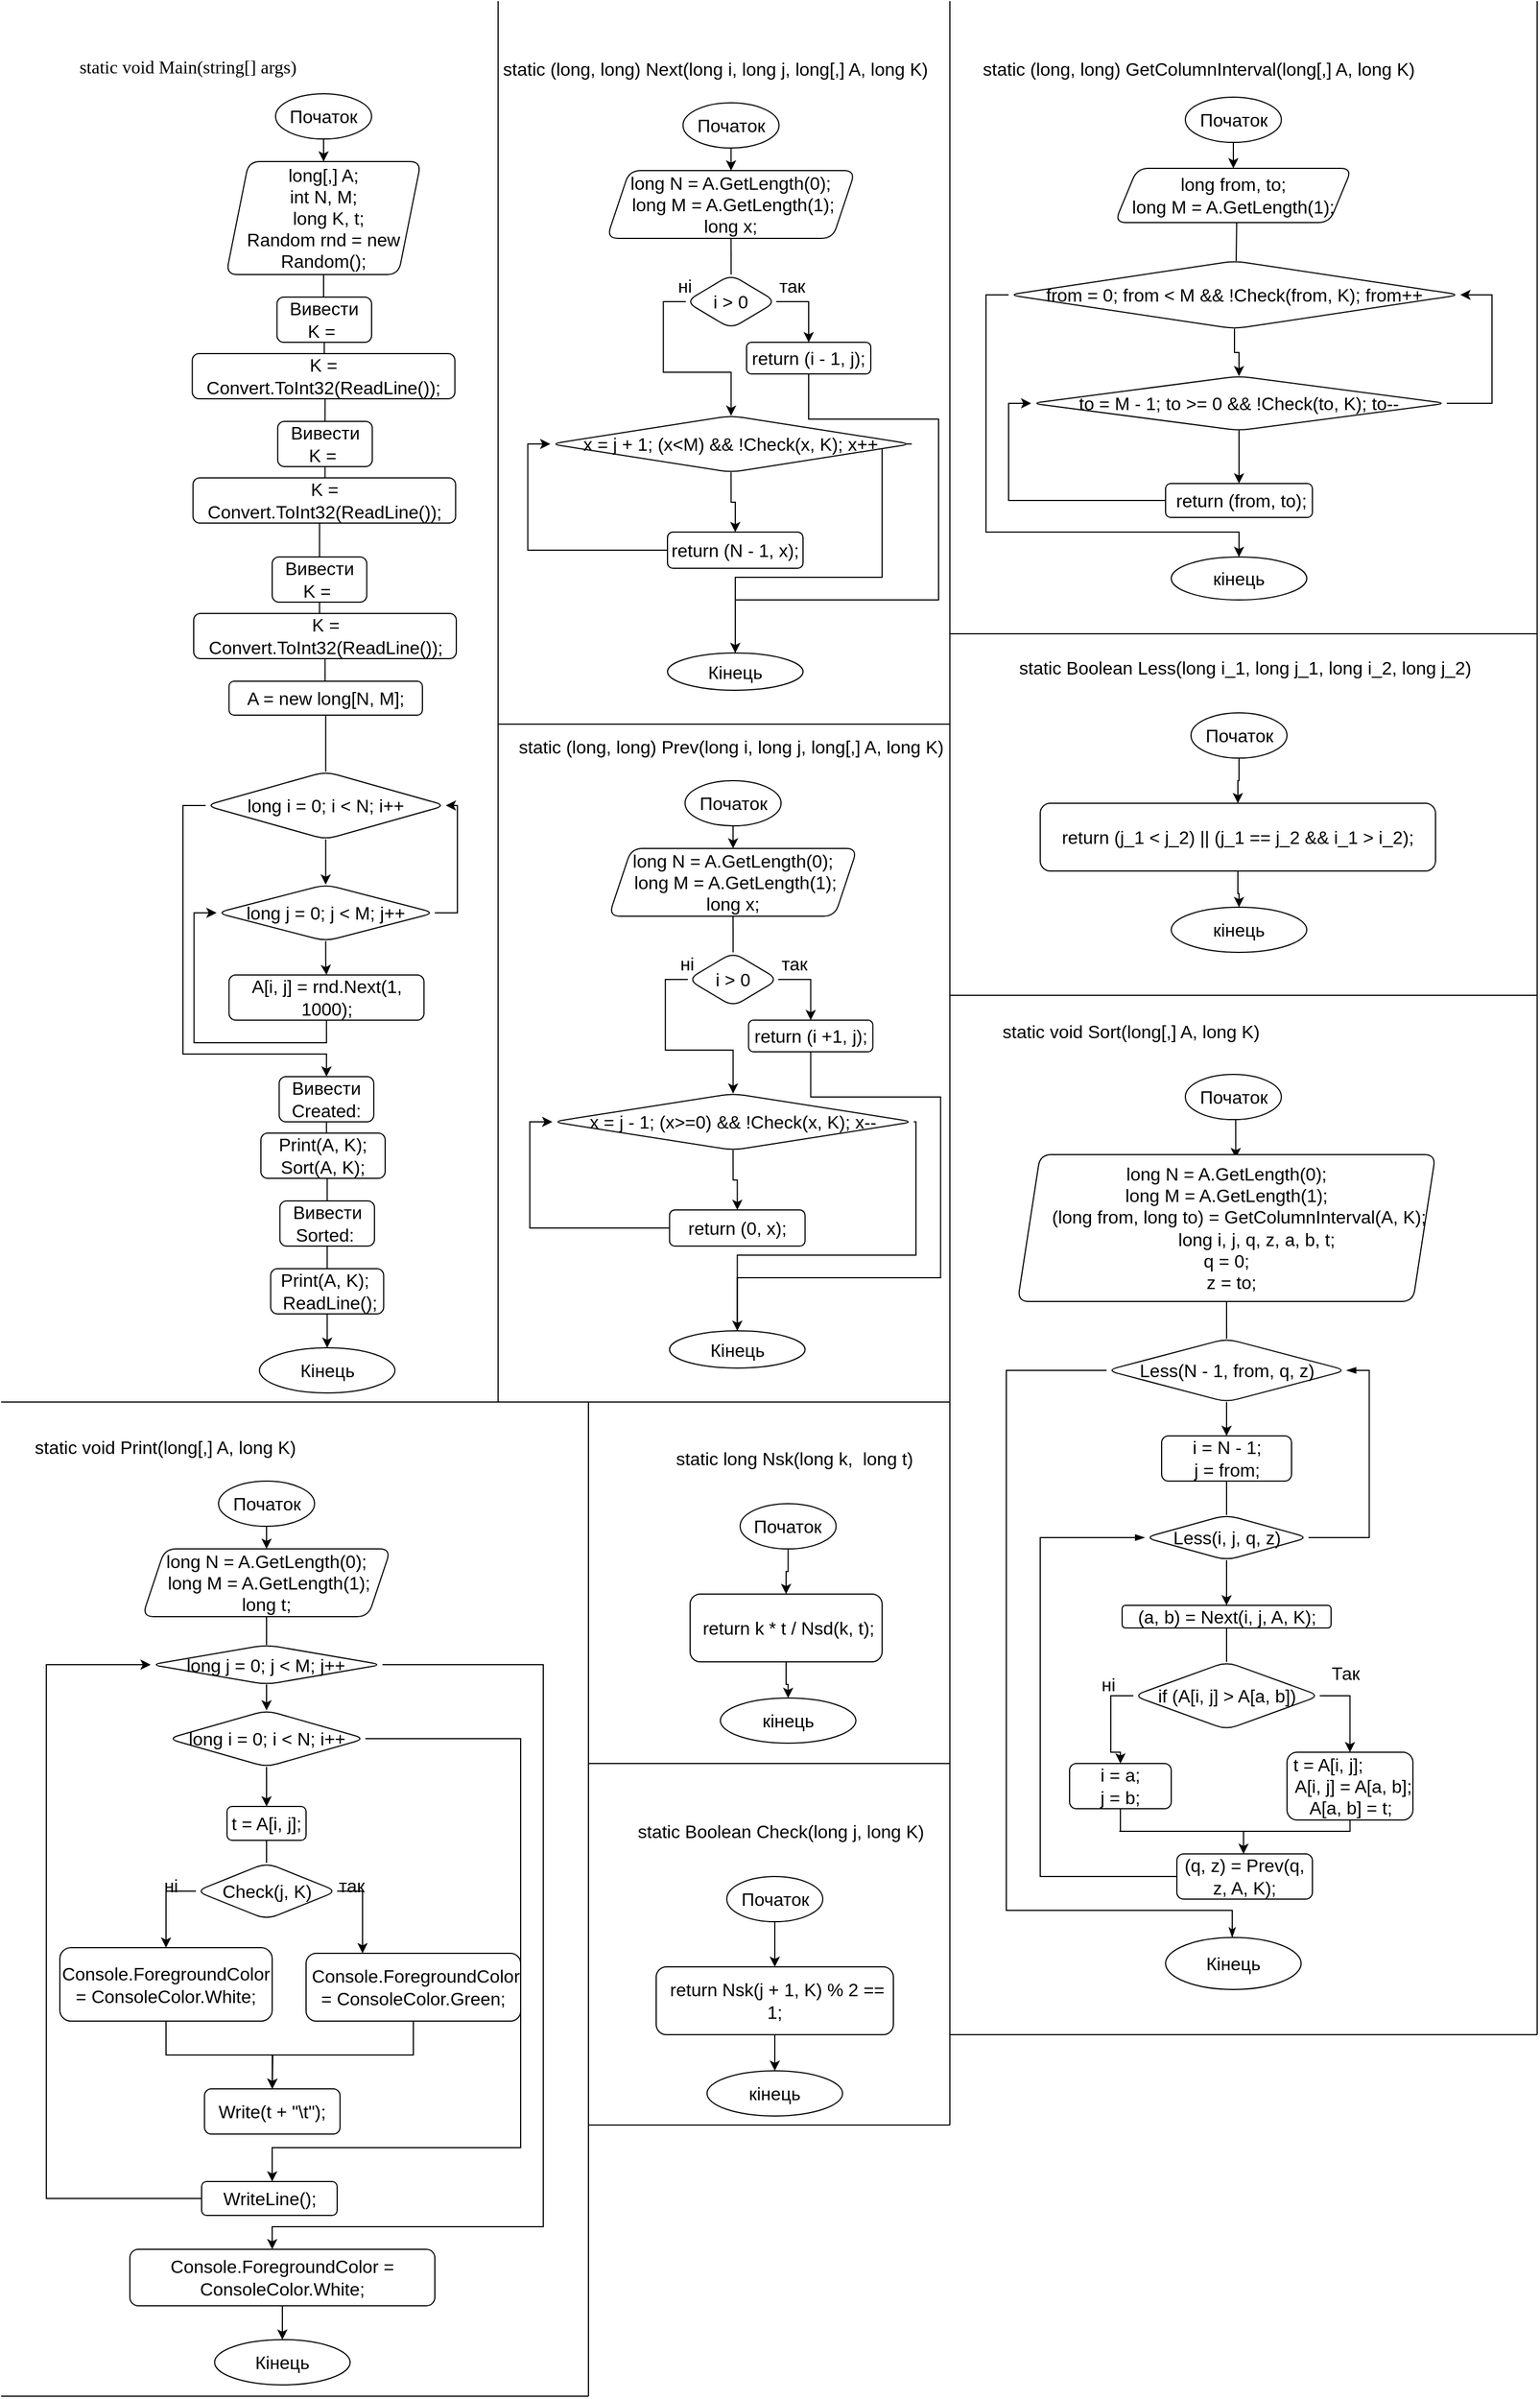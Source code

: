 <mxfile version="15.9.6" type="github">
  <diagram id="_CrB7jmD-zcUezFovFIp" name="Page-1">
    <mxGraphModel dx="1333" dy="1883" grid="1" gridSize="10" guides="1" tooltips="1" connect="1" arrows="1" fold="1" page="1" pageScale="1" pageWidth="827" pageHeight="1169" math="0" shadow="0">
      <root>
        <mxCell id="0" />
        <mxCell id="1" parent="0" />
        <mxCell id="nzrLz13nqQp0oSJpw0R1-1" value="&lt;span lang=&quot;EN-US&quot; style=&quot;line-height: 107% ; font-family: &amp;#34;consolas&amp;#34;&quot;&gt;&lt;font style=&quot;font-size: 16px&quot;&gt;static void Main(string[] args)&lt;/font&gt;&lt;/span&gt;" style="text;html=1;align=center;verticalAlign=middle;resizable=0;points=[];autosize=1;strokeColor=none;fillColor=none;strokeWidth=12;" vertex="1" parent="1">
          <mxGeometry x="20" y="50" width="290" height="20" as="geometry" />
        </mxCell>
        <mxCell id="nzrLz13nqQp0oSJpw0R1-3" style="edgeStyle=orthogonalEdgeStyle;rounded=0;orthogonalLoop=1;jettySize=auto;html=1;exitX=0.5;exitY=1;exitDx=0;exitDy=0;fontSize=16;" edge="1" parent="1" source="nzrLz13nqQp0oSJpw0R1-2" target="nzrLz13nqQp0oSJpw0R1-4">
          <mxGeometry relative="1" as="geometry">
            <mxPoint x="286" y="152" as="targetPoint" />
            <Array as="points">
              <mxPoint x="286" y="152" />
              <mxPoint x="286" y="152" />
            </Array>
          </mxGeometry>
        </mxCell>
        <mxCell id="nzrLz13nqQp0oSJpw0R1-2" value="Початок" style="ellipse;whiteSpace=wrap;html=1;fontSize=16;strokeWidth=1;" vertex="1" parent="1">
          <mxGeometry x="243" y="82" width="85" height="40" as="geometry" />
        </mxCell>
        <mxCell id="nzrLz13nqQp0oSJpw0R1-6" style="edgeStyle=orthogonalEdgeStyle;rounded=0;orthogonalLoop=1;jettySize=auto;html=1;exitX=0.5;exitY=1;exitDx=0;exitDy=0;fontSize=16;endArrow=none;endFill=0;" edge="1" parent="1" source="nzrLz13nqQp0oSJpw0R1-4" target="nzrLz13nqQp0oSJpw0R1-8">
          <mxGeometry relative="1" as="geometry">
            <mxPoint x="286" y="262" as="targetPoint" />
          </mxGeometry>
        </mxCell>
        <mxCell id="nzrLz13nqQp0oSJpw0R1-4" value="&lt;div&gt;long[,] A;&lt;/div&gt;&lt;div&gt;int N, M;&lt;/div&gt;&lt;div&gt;&amp;nbsp; long K, t;&lt;/div&gt;&lt;div&gt;Random rnd = new Random();&lt;br&gt;&lt;/div&gt;" style="shape=parallelogram;perimeter=parallelogramPerimeter;whiteSpace=wrap;html=1;fixedSize=1;fontSize=16;strokeWidth=1;rounded=1;" vertex="1" parent="1">
          <mxGeometry x="199.25" y="142" width="172.5" height="100" as="geometry" />
        </mxCell>
        <mxCell id="nzrLz13nqQp0oSJpw0R1-9" style="edgeStyle=orthogonalEdgeStyle;rounded=0;orthogonalLoop=1;jettySize=auto;html=1;exitX=0.5;exitY=1;exitDx=0;exitDy=0;fontSize=16;endArrow=none;endFill=0;" edge="1" parent="1" source="nzrLz13nqQp0oSJpw0R1-8" target="nzrLz13nqQp0oSJpw0R1-10">
          <mxGeometry relative="1" as="geometry">
            <mxPoint x="286" y="312" as="targetPoint" />
          </mxGeometry>
        </mxCell>
        <mxCell id="nzrLz13nqQp0oSJpw0R1-8" value="Вивести&lt;br&gt;K =&amp;nbsp;" style="rounded=1;whiteSpace=wrap;html=1;fontSize=16;strokeWidth=1;" vertex="1" parent="1">
          <mxGeometry x="244.25" y="262" width="83.75" height="40" as="geometry" />
        </mxCell>
        <mxCell id="nzrLz13nqQp0oSJpw0R1-19" style="edgeStyle=orthogonalEdgeStyle;rounded=0;orthogonalLoop=1;jettySize=auto;html=1;exitX=0.5;exitY=1;exitDx=0;exitDy=0;entryX=0.5;entryY=0;entryDx=0;entryDy=0;fontSize=16;endArrow=none;endFill=0;" edge="1" parent="1" source="nzrLz13nqQp0oSJpw0R1-10" target="nzrLz13nqQp0oSJpw0R1-12">
          <mxGeometry relative="1" as="geometry" />
        </mxCell>
        <mxCell id="nzrLz13nqQp0oSJpw0R1-10" value="K = Convert.ToInt32(ReadLine());" style="rounded=1;whiteSpace=wrap;html=1;fontSize=16;strokeWidth=1;" vertex="1" parent="1">
          <mxGeometry x="169.25" y="312" width="232.5" height="40" as="geometry" />
        </mxCell>
        <mxCell id="nzrLz13nqQp0oSJpw0R1-11" style="edgeStyle=orthogonalEdgeStyle;rounded=0;orthogonalLoop=1;jettySize=auto;html=1;exitX=0.5;exitY=1;exitDx=0;exitDy=0;fontSize=16;endArrow=none;endFill=0;" edge="1" source="nzrLz13nqQp0oSJpw0R1-12" target="nzrLz13nqQp0oSJpw0R1-13" parent="1">
          <mxGeometry relative="1" as="geometry">
            <mxPoint x="286.63" y="422" as="targetPoint" />
          </mxGeometry>
        </mxCell>
        <mxCell id="nzrLz13nqQp0oSJpw0R1-12" value="Вивести&lt;br&gt;K =&amp;nbsp;" style="rounded=1;whiteSpace=wrap;html=1;fontSize=16;strokeWidth=1;" vertex="1" parent="1">
          <mxGeometry x="244.88" y="372" width="83.75" height="40" as="geometry" />
        </mxCell>
        <mxCell id="nzrLz13nqQp0oSJpw0R1-20" style="edgeStyle=orthogonalEdgeStyle;rounded=0;orthogonalLoop=1;jettySize=auto;html=1;exitX=0.5;exitY=1;exitDx=0;exitDy=0;entryX=0.5;entryY=0;entryDx=0;entryDy=0;fontSize=16;endArrow=none;endFill=0;" edge="1" parent="1" source="nzrLz13nqQp0oSJpw0R1-13" target="nzrLz13nqQp0oSJpw0R1-17">
          <mxGeometry relative="1" as="geometry" />
        </mxCell>
        <mxCell id="nzrLz13nqQp0oSJpw0R1-13" value="K = Convert.ToInt32(ReadLine());" style="rounded=1;whiteSpace=wrap;html=1;fontSize=16;strokeWidth=1;" vertex="1" parent="1">
          <mxGeometry x="169.88" y="422" width="232.5" height="40" as="geometry" />
        </mxCell>
        <mxCell id="nzrLz13nqQp0oSJpw0R1-16" style="edgeStyle=orthogonalEdgeStyle;rounded=0;orthogonalLoop=1;jettySize=auto;html=1;exitX=0.5;exitY=1;exitDx=0;exitDy=0;fontSize=16;endArrow=none;endFill=0;" edge="1" source="nzrLz13nqQp0oSJpw0R1-17" target="nzrLz13nqQp0oSJpw0R1-18" parent="1">
          <mxGeometry relative="1" as="geometry">
            <mxPoint x="287.26" y="542" as="targetPoint" />
          </mxGeometry>
        </mxCell>
        <mxCell id="nzrLz13nqQp0oSJpw0R1-17" value="Вивести&lt;br&gt;K =&amp;nbsp;" style="rounded=1;whiteSpace=wrap;html=1;fontSize=16;strokeWidth=1;" vertex="1" parent="1">
          <mxGeometry x="240" y="492" width="83.75" height="40" as="geometry" />
        </mxCell>
        <mxCell id="nzrLz13nqQp0oSJpw0R1-21" style="edgeStyle=orthogonalEdgeStyle;rounded=0;orthogonalLoop=1;jettySize=auto;html=1;exitX=0.5;exitY=1;exitDx=0;exitDy=0;fontSize=16;endArrow=none;endFill=0;" edge="1" parent="1" source="nzrLz13nqQp0oSJpw0R1-18" target="nzrLz13nqQp0oSJpw0R1-22">
          <mxGeometry relative="1" as="geometry">
            <mxPoint x="287" y="602" as="targetPoint" />
          </mxGeometry>
        </mxCell>
        <mxCell id="nzrLz13nqQp0oSJpw0R1-18" value="K = Convert.ToInt32(ReadLine());" style="rounded=1;whiteSpace=wrap;html=1;fontSize=16;strokeWidth=1;" vertex="1" parent="1">
          <mxGeometry x="170.51" y="542" width="232.5" height="40" as="geometry" />
        </mxCell>
        <mxCell id="nzrLz13nqQp0oSJpw0R1-23" style="edgeStyle=orthogonalEdgeStyle;rounded=0;orthogonalLoop=1;jettySize=auto;html=1;exitX=0.5;exitY=1;exitDx=0;exitDy=0;fontSize=16;endArrow=none;endFill=0;" edge="1" parent="1" source="nzrLz13nqQp0oSJpw0R1-22" target="nzrLz13nqQp0oSJpw0R1-24">
          <mxGeometry relative="1" as="geometry">
            <mxPoint x="286.909" y="662" as="targetPoint" />
          </mxGeometry>
        </mxCell>
        <mxCell id="nzrLz13nqQp0oSJpw0R1-22" value="A = new long[N, M];" style="rounded=1;whiteSpace=wrap;html=1;fontSize=16;strokeWidth=1;" vertex="1" parent="1">
          <mxGeometry x="201.76" y="602" width="171.24" height="30" as="geometry" />
        </mxCell>
        <mxCell id="nzrLz13nqQp0oSJpw0R1-25" style="edgeStyle=orthogonalEdgeStyle;rounded=0;orthogonalLoop=1;jettySize=auto;html=1;exitX=0.5;exitY=1;exitDx=0;exitDy=0;fontSize=16;endArrow=classic;endFill=1;" edge="1" parent="1" source="nzrLz13nqQp0oSJpw0R1-24" target="nzrLz13nqQp0oSJpw0R1-26">
          <mxGeometry relative="1" as="geometry">
            <mxPoint x="287.75" y="782.0" as="targetPoint" />
          </mxGeometry>
        </mxCell>
        <mxCell id="nzrLz13nqQp0oSJpw0R1-31" style="edgeStyle=orthogonalEdgeStyle;rounded=0;orthogonalLoop=1;jettySize=auto;html=1;exitX=0;exitY=0.5;exitDx=0;exitDy=0;fontSize=16;endArrow=classic;endFill=1;entryX=0.5;entryY=0;entryDx=0;entryDy=0;" edge="1" parent="1" source="nzrLz13nqQp0oSJpw0R1-24" target="nzrLz13nqQp0oSJpw0R1-34">
          <mxGeometry relative="1" as="geometry">
            <mxPoint x="290" y="972.0" as="targetPoint" />
            <Array as="points">
              <mxPoint x="161" y="712" />
              <mxPoint x="161" y="932" />
              <mxPoint x="288" y="932" />
            </Array>
          </mxGeometry>
        </mxCell>
        <mxCell id="nzrLz13nqQp0oSJpw0R1-24" value="long i = 0; i &amp;lt; N; i++" style="rhombus;whiteSpace=wrap;html=1;rounded=1;fontSize=16;strokeWidth=1;" vertex="1" parent="1">
          <mxGeometry x="181.07" y="682" width="212.61" height="60" as="geometry" />
        </mxCell>
        <mxCell id="nzrLz13nqQp0oSJpw0R1-27" style="edgeStyle=orthogonalEdgeStyle;rounded=0;orthogonalLoop=1;jettySize=auto;html=1;exitX=0.5;exitY=1;exitDx=0;exitDy=0;fontSize=16;endArrow=classic;endFill=1;" edge="1" parent="1" source="nzrLz13nqQp0oSJpw0R1-26" target="nzrLz13nqQp0oSJpw0R1-28">
          <mxGeometry relative="1" as="geometry">
            <mxPoint x="287.75" y="862.0" as="targetPoint" />
          </mxGeometry>
        </mxCell>
        <mxCell id="nzrLz13nqQp0oSJpw0R1-30" style="edgeStyle=orthogonalEdgeStyle;rounded=0;orthogonalLoop=1;jettySize=auto;html=1;exitX=1;exitY=0.5;exitDx=0;exitDy=0;entryX=1;entryY=0.5;entryDx=0;entryDy=0;fontSize=16;endArrow=classic;endFill=1;" edge="1" parent="1" source="nzrLz13nqQp0oSJpw0R1-26" target="nzrLz13nqQp0oSJpw0R1-24">
          <mxGeometry relative="1" as="geometry" />
        </mxCell>
        <mxCell id="nzrLz13nqQp0oSJpw0R1-26" value="long j = 0; j &amp;lt; M; j++" style="rhombus;whiteSpace=wrap;html=1;rounded=1;fontSize=16;strokeWidth=1;" vertex="1" parent="1">
          <mxGeometry x="190.76" y="782" width="193.24" height="50" as="geometry" />
        </mxCell>
        <mxCell id="nzrLz13nqQp0oSJpw0R1-29" style="edgeStyle=orthogonalEdgeStyle;rounded=0;orthogonalLoop=1;jettySize=auto;html=1;exitX=0.5;exitY=1;exitDx=0;exitDy=0;fontSize=16;endArrow=classic;endFill=1;entryX=0;entryY=0.5;entryDx=0;entryDy=0;" edge="1" parent="1" source="nzrLz13nqQp0oSJpw0R1-28" target="nzrLz13nqQp0oSJpw0R1-26">
          <mxGeometry relative="1" as="geometry">
            <mxPoint x="120" y="812.0" as="targetPoint" />
          </mxGeometry>
        </mxCell>
        <mxCell id="nzrLz13nqQp0oSJpw0R1-28" value="A[i, j] = rnd.Next(1, 1000);" style="rounded=1;whiteSpace=wrap;html=1;fontSize=16;strokeWidth=1;" vertex="1" parent="1">
          <mxGeometry x="201.76" y="862" width="172.62" height="40" as="geometry" />
        </mxCell>
        <mxCell id="nzrLz13nqQp0oSJpw0R1-33" style="edgeStyle=orthogonalEdgeStyle;rounded=0;orthogonalLoop=1;jettySize=auto;html=1;exitX=0.5;exitY=1;exitDx=0;exitDy=0;fontSize=16;endArrow=none;endFill=0;" edge="1" source="nzrLz13nqQp0oSJpw0R1-34" target="nzrLz13nqQp0oSJpw0R1-36" parent="1">
          <mxGeometry relative="1" as="geometry">
            <mxPoint x="287.94" y="1002" as="targetPoint" />
          </mxGeometry>
        </mxCell>
        <mxCell id="nzrLz13nqQp0oSJpw0R1-34" value="Вивести&lt;br&gt;Created:" style="rounded=1;whiteSpace=wrap;html=1;fontSize=16;strokeWidth=1;" vertex="1" parent="1">
          <mxGeometry x="246.19" y="952" width="83.75" height="40" as="geometry" />
        </mxCell>
        <mxCell id="nzrLz13nqQp0oSJpw0R1-35" style="edgeStyle=orthogonalEdgeStyle;rounded=0;orthogonalLoop=1;jettySize=auto;html=1;exitX=0.5;exitY=1;exitDx=0;exitDy=0;entryX=0.5;entryY=0;entryDx=0;entryDy=0;fontSize=16;endArrow=none;endFill=0;" edge="1" source="nzrLz13nqQp0oSJpw0R1-36" target="nzrLz13nqQp0oSJpw0R1-38" parent="1">
          <mxGeometry relative="1" as="geometry" />
        </mxCell>
        <mxCell id="nzrLz13nqQp0oSJpw0R1-36" value="Print(A, K);&lt;br&gt;Sort(A, K);" style="rounded=1;whiteSpace=wrap;html=1;fontSize=16;strokeWidth=1;" vertex="1" parent="1">
          <mxGeometry x="230" y="1002" width="110" height="40" as="geometry" />
        </mxCell>
        <mxCell id="nzrLz13nqQp0oSJpw0R1-37" style="edgeStyle=orthogonalEdgeStyle;rounded=0;orthogonalLoop=1;jettySize=auto;html=1;exitX=0.5;exitY=1;exitDx=0;exitDy=0;fontSize=16;endArrow=none;endFill=0;entryX=0.5;entryY=0;entryDx=0;entryDy=0;" edge="1" source="nzrLz13nqQp0oSJpw0R1-38" target="nzrLz13nqQp0oSJpw0R1-45" parent="1">
          <mxGeometry relative="1" as="geometry">
            <mxPoint x="288.7" y="1117" as="targetPoint" />
          </mxGeometry>
        </mxCell>
        <mxCell id="nzrLz13nqQp0oSJpw0R1-38" value="Вивести&lt;br&gt;Sorted:&amp;nbsp;" style="rounded=1;whiteSpace=wrap;html=1;fontSize=16;strokeWidth=1;" vertex="1" parent="1">
          <mxGeometry x="246.82" y="1062" width="83.75" height="40" as="geometry" />
        </mxCell>
        <mxCell id="nzrLz13nqQp0oSJpw0R1-46" style="edgeStyle=orthogonalEdgeStyle;rounded=0;orthogonalLoop=1;jettySize=auto;html=1;exitX=0.5;exitY=1;exitDx=0;exitDy=0;fontSize=16;endArrow=classic;endFill=1;" edge="1" parent="1" source="nzrLz13nqQp0oSJpw0R1-45" target="nzrLz13nqQp0oSJpw0R1-47">
          <mxGeometry relative="1" as="geometry">
            <mxPoint x="288.412" y="1192" as="targetPoint" />
          </mxGeometry>
        </mxCell>
        <mxCell id="nzrLz13nqQp0oSJpw0R1-45" value="&lt;div&gt;Print(A, K);&lt;span&gt;&amp;nbsp; &amp;nbsp;ReadLine();&lt;/span&gt;&lt;/div&gt;" style="rounded=1;whiteSpace=wrap;html=1;fontSize=16;strokeWidth=1;" vertex="1" parent="1">
          <mxGeometry x="238.69" y="1122" width="100" height="40" as="geometry" />
        </mxCell>
        <mxCell id="nzrLz13nqQp0oSJpw0R1-47" value="Кінець" style="ellipse;whiteSpace=wrap;html=1;rounded=1;fontSize=16;strokeWidth=1;" vertex="1" parent="1">
          <mxGeometry x="228.69" y="1192" width="120" height="40" as="geometry" />
        </mxCell>
        <mxCell id="nzrLz13nqQp0oSJpw0R1-48" value="static (long, long) Next(long i, long j, long[,] A, long K)" style="text;html=1;align=center;verticalAlign=middle;resizable=0;points=[];autosize=1;strokeColor=none;fillColor=none;fontSize=16;" vertex="1" parent="1">
          <mxGeometry x="437" y="50" width="390" height="20" as="geometry" />
        </mxCell>
        <mxCell id="nzrLz13nqQp0oSJpw0R1-49" value="" style="endArrow=none;html=1;rounded=0;fontSize=16;" edge="1" parent="1">
          <mxGeometry width="50" height="50" relative="1" as="geometry">
            <mxPoint x="440" y="1240" as="sourcePoint" />
            <mxPoint x="440" as="targetPoint" />
          </mxGeometry>
        </mxCell>
        <mxCell id="nzrLz13nqQp0oSJpw0R1-50" style="edgeStyle=orthogonalEdgeStyle;rounded=0;orthogonalLoop=1;jettySize=auto;html=1;exitX=0.5;exitY=1;exitDx=0;exitDy=0;fontSize=16;" edge="1" source="nzrLz13nqQp0oSJpw0R1-51" target="nzrLz13nqQp0oSJpw0R1-53" parent="1">
          <mxGeometry relative="1" as="geometry">
            <mxPoint x="646.75" y="160" as="targetPoint" />
            <Array as="points">
              <mxPoint x="646.75" y="160" />
              <mxPoint x="646.75" y="160" />
            </Array>
          </mxGeometry>
        </mxCell>
        <mxCell id="nzrLz13nqQp0oSJpw0R1-51" value="Початок" style="ellipse;whiteSpace=wrap;html=1;fontSize=16;strokeWidth=1;" vertex="1" parent="1">
          <mxGeometry x="603.75" y="90" width="85" height="40" as="geometry" />
        </mxCell>
        <mxCell id="nzrLz13nqQp0oSJpw0R1-52" style="edgeStyle=orthogonalEdgeStyle;rounded=0;orthogonalLoop=1;jettySize=auto;html=1;exitX=0.5;exitY=1;exitDx=0;exitDy=0;fontSize=16;endArrow=none;endFill=0;" edge="1" source="nzrLz13nqQp0oSJpw0R1-53" parent="1" target="nzrLz13nqQp0oSJpw0R1-54">
          <mxGeometry relative="1" as="geometry">
            <mxPoint x="647" y="250" as="targetPoint" />
          </mxGeometry>
        </mxCell>
        <mxCell id="nzrLz13nqQp0oSJpw0R1-53" value="&lt;div&gt;&lt;div&gt;long N = A.GetLength(0);&lt;/div&gt;&lt;div&gt;&amp;nbsp;long M = A.GetLength(1);&lt;/div&gt;&lt;/div&gt;&lt;div&gt;long x;&lt;br&gt;&lt;/div&gt;" style="shape=parallelogram;perimeter=parallelogramPerimeter;whiteSpace=wrap;html=1;fixedSize=1;fontSize=16;strokeWidth=1;rounded=1;" vertex="1" parent="1">
          <mxGeometry x="536.25" y="150" width="220" height="60" as="geometry" />
        </mxCell>
        <mxCell id="nzrLz13nqQp0oSJpw0R1-55" style="edgeStyle=orthogonalEdgeStyle;rounded=0;orthogonalLoop=1;jettySize=auto;html=1;exitX=1;exitY=0.5;exitDx=0;exitDy=0;fontSize=16;endArrow=classic;endFill=1;" edge="1" parent="1" source="nzrLz13nqQp0oSJpw0R1-54" target="nzrLz13nqQp0oSJpw0R1-59">
          <mxGeometry relative="1" as="geometry">
            <mxPoint x="720" y="320" as="targetPoint" />
          </mxGeometry>
        </mxCell>
        <mxCell id="nzrLz13nqQp0oSJpw0R1-56" style="edgeStyle=orthogonalEdgeStyle;rounded=0;orthogonalLoop=1;jettySize=auto;html=1;exitX=0;exitY=0.5;exitDx=0;exitDy=0;fontSize=16;endArrow=classic;endFill=1;" edge="1" parent="1" source="nzrLz13nqQp0oSJpw0R1-54" target="nzrLz13nqQp0oSJpw0R1-61">
          <mxGeometry relative="1" as="geometry">
            <mxPoint x="650.0" y="350" as="targetPoint" />
          </mxGeometry>
        </mxCell>
        <mxCell id="nzrLz13nqQp0oSJpw0R1-54" value="i &amp;gt; 0" style="rhombus;whiteSpace=wrap;html=1;rounded=1;fontSize=16;strokeWidth=1;" vertex="1" parent="1">
          <mxGeometry x="606.25" y="242" width="80" height="48" as="geometry" />
        </mxCell>
        <mxCell id="nzrLz13nqQp0oSJpw0R1-57" value="так" style="text;html=1;align=center;verticalAlign=middle;resizable=0;points=[];autosize=1;strokeColor=none;fillColor=none;fontSize=16;" vertex="1" parent="1">
          <mxGeometry x="680" y="242" width="40" height="20" as="geometry" />
        </mxCell>
        <mxCell id="nzrLz13nqQp0oSJpw0R1-58" value="ні" style="text;html=1;align=center;verticalAlign=middle;resizable=0;points=[];autosize=1;strokeColor=none;fillColor=none;fontSize=16;" vertex="1" parent="1">
          <mxGeometry x="590" y="242" width="30" height="20" as="geometry" />
        </mxCell>
        <mxCell id="nzrLz13nqQp0oSJpw0R1-64" style="edgeStyle=orthogonalEdgeStyle;rounded=0;orthogonalLoop=1;jettySize=auto;html=1;exitX=0.5;exitY=0;exitDx=0;exitDy=0;fontSize=16;endArrow=none;endFill=0;" edge="1" parent="1" source="nzrLz13nqQp0oSJpw0R1-59">
          <mxGeometry relative="1" as="geometry">
            <mxPoint x="650" y="597" as="targetPoint" />
            <mxPoint x="715" y="297" as="sourcePoint" />
            <Array as="points">
              <mxPoint x="715" y="370" />
              <mxPoint x="830" y="370" />
              <mxPoint x="830" y="530" />
              <mxPoint x="650" y="530" />
            </Array>
          </mxGeometry>
        </mxCell>
        <mxCell id="nzrLz13nqQp0oSJpw0R1-59" value="return (i - 1, j);" style="rounded=1;whiteSpace=wrap;html=1;fontSize=16;strokeWidth=1;" vertex="1" parent="1">
          <mxGeometry x="660" y="302" width="110" height="28" as="geometry" />
        </mxCell>
        <mxCell id="joO3hJPOTFWpYZf8FIq4-27" style="edgeStyle=orthogonalEdgeStyle;rounded=0;orthogonalLoop=1;jettySize=auto;html=1;exitX=0.5;exitY=1;exitDx=0;exitDy=0;entryX=0.5;entryY=0;entryDx=0;entryDy=0;fontSize=16;endArrow=classic;endFill=1;" edge="1" parent="1" source="nzrLz13nqQp0oSJpw0R1-61" target="nzrLz13nqQp0oSJpw0R1-65">
          <mxGeometry relative="1" as="geometry" />
        </mxCell>
        <mxCell id="joO3hJPOTFWpYZf8FIq4-28" style="edgeStyle=orthogonalEdgeStyle;rounded=0;orthogonalLoop=1;jettySize=auto;html=1;exitX=1;exitY=0.5;exitDx=0;exitDy=0;fontSize=16;endArrow=classic;endFill=1;" edge="1" parent="1" source="nzrLz13nqQp0oSJpw0R1-61" target="nzrLz13nqQp0oSJpw0R1-66">
          <mxGeometry relative="1" as="geometry">
            <Array as="points">
              <mxPoint x="780" y="392" />
              <mxPoint x="780" y="510" />
              <mxPoint x="650" y="510" />
            </Array>
          </mxGeometry>
        </mxCell>
        <mxCell id="nzrLz13nqQp0oSJpw0R1-61" value="x = j + 1; (x&amp;lt;M) &amp;amp;&amp;amp; !Check(x, K); x++" style="rhombus;whiteSpace=wrap;html=1;rounded=1;fontSize=16;strokeWidth=1;" vertex="1" parent="1">
          <mxGeometry x="486.25" y="367" width="320" height="50" as="geometry" />
        </mxCell>
        <mxCell id="nzrLz13nqQp0oSJpw0R1-72" style="edgeStyle=orthogonalEdgeStyle;rounded=0;orthogonalLoop=1;jettySize=auto;html=1;exitX=0;exitY=0.5;exitDx=0;exitDy=0;entryX=0;entryY=0.5;entryDx=0;entryDy=0;fontSize=16;endArrow=classic;endFill=1;" edge="1" parent="1" source="nzrLz13nqQp0oSJpw0R1-65" target="nzrLz13nqQp0oSJpw0R1-61">
          <mxGeometry relative="1" as="geometry" />
        </mxCell>
        <mxCell id="nzrLz13nqQp0oSJpw0R1-65" value="return (N - 1, x);" style="rounded=1;whiteSpace=wrap;html=1;fontSize=16;strokeWidth=1;" vertex="1" parent="1">
          <mxGeometry x="590" y="470" width="120" height="32" as="geometry" />
        </mxCell>
        <mxCell id="nzrLz13nqQp0oSJpw0R1-66" value="Кінець" style="ellipse;whiteSpace=wrap;html=1;rounded=1;fontSize=16;strokeWidth=1;" vertex="1" parent="1">
          <mxGeometry x="590" y="577" width="120" height="33" as="geometry" />
        </mxCell>
        <mxCell id="nzrLz13nqQp0oSJpw0R1-67" value="" style="endArrow=none;html=1;rounded=0;fontSize=16;" edge="1" parent="1">
          <mxGeometry width="50" height="50" relative="1" as="geometry">
            <mxPoint x="840" y="1240" as="sourcePoint" />
            <mxPoint x="840" as="targetPoint" />
          </mxGeometry>
        </mxCell>
        <mxCell id="nzrLz13nqQp0oSJpw0R1-68" value="" style="endArrow=none;html=1;rounded=0;fontSize=16;" edge="1" parent="1">
          <mxGeometry width="50" height="50" relative="1" as="geometry">
            <mxPoint x="440" y="640" as="sourcePoint" />
            <mxPoint x="840" y="640" as="targetPoint" />
          </mxGeometry>
        </mxCell>
        <mxCell id="nzrLz13nqQp0oSJpw0R1-69" value="static (long, long) Prev(long i, long j, long[,] A, long K)" style="text;html=1;align=center;verticalAlign=middle;resizable=0;points=[];autosize=1;strokeColor=none;fillColor=none;fontSize=16;" vertex="1" parent="1">
          <mxGeometry x="451.25" y="650" width="390" height="20" as="geometry" />
        </mxCell>
        <mxCell id="nzrLz13nqQp0oSJpw0R1-90" style="edgeStyle=orthogonalEdgeStyle;rounded=0;orthogonalLoop=1;jettySize=auto;html=1;exitX=0.5;exitY=1;exitDx=0;exitDy=0;fontSize=16;" edge="1" source="nzrLz13nqQp0oSJpw0R1-91" target="nzrLz13nqQp0oSJpw0R1-93" parent="1">
          <mxGeometry relative="1" as="geometry">
            <mxPoint x="648.55" y="760" as="targetPoint" />
            <Array as="points">
              <mxPoint x="648.55" y="760" />
              <mxPoint x="648.55" y="760" />
            </Array>
          </mxGeometry>
        </mxCell>
        <mxCell id="nzrLz13nqQp0oSJpw0R1-91" value="Початок" style="ellipse;whiteSpace=wrap;html=1;fontSize=16;strokeWidth=1;" vertex="1" parent="1">
          <mxGeometry x="605.55" y="690" width="85" height="40" as="geometry" />
        </mxCell>
        <mxCell id="nzrLz13nqQp0oSJpw0R1-92" style="edgeStyle=orthogonalEdgeStyle;rounded=0;orthogonalLoop=1;jettySize=auto;html=1;exitX=0.5;exitY=1;exitDx=0;exitDy=0;fontSize=16;endArrow=none;endFill=0;" edge="1" source="nzrLz13nqQp0oSJpw0R1-93" target="nzrLz13nqQp0oSJpw0R1-96" parent="1">
          <mxGeometry relative="1" as="geometry">
            <mxPoint x="648.8" y="850" as="targetPoint" />
          </mxGeometry>
        </mxCell>
        <mxCell id="nzrLz13nqQp0oSJpw0R1-93" value="&lt;div&gt;&lt;div&gt;long N = A.GetLength(0);&lt;/div&gt;&lt;div&gt;&amp;nbsp;long M = A.GetLength(1);&lt;/div&gt;&lt;/div&gt;&lt;div&gt;long x;&lt;br&gt;&lt;/div&gt;" style="shape=parallelogram;perimeter=parallelogramPerimeter;whiteSpace=wrap;html=1;fixedSize=1;fontSize=16;strokeWidth=1;rounded=1;" vertex="1" parent="1">
          <mxGeometry x="538.05" y="750" width="220" height="60" as="geometry" />
        </mxCell>
        <mxCell id="nzrLz13nqQp0oSJpw0R1-94" style="edgeStyle=orthogonalEdgeStyle;rounded=0;orthogonalLoop=1;jettySize=auto;html=1;exitX=1;exitY=0.5;exitDx=0;exitDy=0;fontSize=16;endArrow=classic;endFill=1;" edge="1" source="nzrLz13nqQp0oSJpw0R1-96" target="nzrLz13nqQp0oSJpw0R1-100" parent="1">
          <mxGeometry relative="1" as="geometry">
            <mxPoint x="721.8" y="920" as="targetPoint" />
          </mxGeometry>
        </mxCell>
        <mxCell id="nzrLz13nqQp0oSJpw0R1-95" style="edgeStyle=orthogonalEdgeStyle;rounded=0;orthogonalLoop=1;jettySize=auto;html=1;exitX=0;exitY=0.5;exitDx=0;exitDy=0;fontSize=16;endArrow=classic;endFill=1;" edge="1" source="nzrLz13nqQp0oSJpw0R1-96" target="nzrLz13nqQp0oSJpw0R1-102" parent="1">
          <mxGeometry relative="1" as="geometry">
            <mxPoint x="651.8" y="950" as="targetPoint" />
          </mxGeometry>
        </mxCell>
        <mxCell id="nzrLz13nqQp0oSJpw0R1-96" value="i &amp;gt; 0" style="rhombus;whiteSpace=wrap;html=1;rounded=1;fontSize=16;strokeWidth=1;" vertex="1" parent="1">
          <mxGeometry x="608.05" y="842" width="80" height="48" as="geometry" />
        </mxCell>
        <mxCell id="nzrLz13nqQp0oSJpw0R1-97" value="так" style="text;html=1;align=center;verticalAlign=middle;resizable=0;points=[];autosize=1;strokeColor=none;fillColor=none;fontSize=16;" vertex="1" parent="1">
          <mxGeometry x="681.8" y="842" width="40" height="20" as="geometry" />
        </mxCell>
        <mxCell id="nzrLz13nqQp0oSJpw0R1-98" value="ні" style="text;html=1;align=center;verticalAlign=middle;resizable=0;points=[];autosize=1;strokeColor=none;fillColor=none;fontSize=16;" vertex="1" parent="1">
          <mxGeometry x="591.8" y="842" width="30" height="20" as="geometry" />
        </mxCell>
        <mxCell id="nzrLz13nqQp0oSJpw0R1-99" style="edgeStyle=orthogonalEdgeStyle;rounded=0;orthogonalLoop=1;jettySize=auto;html=1;exitX=0.5;exitY=0;exitDx=0;exitDy=0;fontSize=16;endArrow=none;endFill=0;" edge="1" source="nzrLz13nqQp0oSJpw0R1-100" parent="1">
          <mxGeometry relative="1" as="geometry">
            <mxPoint x="651.8" y="1197" as="targetPoint" />
            <mxPoint x="716.8" y="897" as="sourcePoint" />
            <Array as="points">
              <mxPoint x="716.8" y="970" />
              <mxPoint x="831.8" y="970" />
              <mxPoint x="831.8" y="1130" />
              <mxPoint x="651.8" y="1130" />
            </Array>
          </mxGeometry>
        </mxCell>
        <mxCell id="nzrLz13nqQp0oSJpw0R1-100" value="return (i +1, j);" style="rounded=1;whiteSpace=wrap;html=1;fontSize=16;strokeWidth=1;" vertex="1" parent="1">
          <mxGeometry x="661.8" y="902" width="110" height="28" as="geometry" />
        </mxCell>
        <mxCell id="joO3hJPOTFWpYZf8FIq4-29" style="edgeStyle=orthogonalEdgeStyle;rounded=0;orthogonalLoop=1;jettySize=auto;html=1;exitX=0.5;exitY=1;exitDx=0;exitDy=0;fontSize=16;endArrow=classic;endFill=1;" edge="1" parent="1" source="nzrLz13nqQp0oSJpw0R1-102" target="nzrLz13nqQp0oSJpw0R1-105">
          <mxGeometry relative="1" as="geometry" />
        </mxCell>
        <mxCell id="joO3hJPOTFWpYZf8FIq4-30" style="edgeStyle=orthogonalEdgeStyle;rounded=0;orthogonalLoop=1;jettySize=auto;html=1;exitX=1;exitY=0.5;exitDx=0;exitDy=0;entryX=0.5;entryY=0;entryDx=0;entryDy=0;fontSize=16;endArrow=classic;endFill=1;" edge="1" parent="1" source="nzrLz13nqQp0oSJpw0R1-102" target="nzrLz13nqQp0oSJpw0R1-106">
          <mxGeometry relative="1" as="geometry">
            <Array as="points">
              <mxPoint x="810" y="992" />
              <mxPoint x="810" y="1110" />
              <mxPoint x="652" y="1110" />
            </Array>
          </mxGeometry>
        </mxCell>
        <mxCell id="nzrLz13nqQp0oSJpw0R1-102" value="x = j - 1; (x&amp;gt;=0) &amp;amp;&amp;amp; !Check(x, K); x--" style="rhombus;whiteSpace=wrap;html=1;rounded=1;fontSize=16;strokeWidth=1;" vertex="1" parent="1">
          <mxGeometry x="488.05" y="967" width="320" height="50" as="geometry" />
        </mxCell>
        <mxCell id="nzrLz13nqQp0oSJpw0R1-104" style="edgeStyle=orthogonalEdgeStyle;rounded=0;orthogonalLoop=1;jettySize=auto;html=1;exitX=0;exitY=0.5;exitDx=0;exitDy=0;entryX=0;entryY=0.5;entryDx=0;entryDy=0;fontSize=16;endArrow=classic;endFill=1;" edge="1" source="nzrLz13nqQp0oSJpw0R1-105" target="nzrLz13nqQp0oSJpw0R1-102" parent="1">
          <mxGeometry relative="1" as="geometry" />
        </mxCell>
        <mxCell id="nzrLz13nqQp0oSJpw0R1-105" value="return (0, x);" style="rounded=1;whiteSpace=wrap;html=1;fontSize=16;strokeWidth=1;" vertex="1" parent="1">
          <mxGeometry x="591.8" y="1070" width="120" height="32" as="geometry" />
        </mxCell>
        <mxCell id="nzrLz13nqQp0oSJpw0R1-106" value="Кінець" style="ellipse;whiteSpace=wrap;html=1;rounded=1;fontSize=16;strokeWidth=1;" vertex="1" parent="1">
          <mxGeometry x="591.8" y="1177" width="120" height="33" as="geometry" />
        </mxCell>
        <mxCell id="nzrLz13nqQp0oSJpw0R1-107" value="" style="endArrow=none;html=1;rounded=0;fontSize=16;" edge="1" parent="1">
          <mxGeometry width="50" height="50" relative="1" as="geometry">
            <mxPoint y="1240" as="sourcePoint" />
            <mxPoint x="840" y="1240" as="targetPoint" />
          </mxGeometry>
        </mxCell>
        <mxCell id="nzrLz13nqQp0oSJpw0R1-109" value="static (long, long) GetColumnInterval(long[,] A, long K)" style="text;html=1;align=center;verticalAlign=middle;resizable=0;points=[];autosize=1;strokeColor=none;fillColor=none;fontSize=16;" vertex="1" parent="1">
          <mxGeometry x="860" y="50" width="400" height="20" as="geometry" />
        </mxCell>
        <mxCell id="nzrLz13nqQp0oSJpw0R1-116" style="edgeStyle=orthogonalEdgeStyle;rounded=0;orthogonalLoop=1;jettySize=auto;html=1;exitX=0.5;exitY=1;exitDx=0;exitDy=0;entryX=0.5;entryY=0;entryDx=0;entryDy=0;fontSize=16;endArrow=classic;endFill=1;" edge="1" parent="1" source="nzrLz13nqQp0oSJpw0R1-111" target="nzrLz13nqQp0oSJpw0R1-112">
          <mxGeometry relative="1" as="geometry" />
        </mxCell>
        <mxCell id="nzrLz13nqQp0oSJpw0R1-111" value="Початок" style="ellipse;whiteSpace=wrap;html=1;fontSize=16;strokeWidth=1;" vertex="1" parent="1">
          <mxGeometry x="1048.5" y="85" width="85" height="40" as="geometry" />
        </mxCell>
        <mxCell id="nzrLz13nqQp0oSJpw0R1-114" style="edgeStyle=orthogonalEdgeStyle;rounded=0;orthogonalLoop=1;jettySize=auto;html=1;exitX=0.5;exitY=1;exitDx=0;exitDy=0;fontSize=16;endArrow=none;endFill=0;" edge="1" parent="1">
          <mxGeometry relative="1" as="geometry">
            <mxPoint x="1093.5" y="230" as="targetPoint" />
            <mxPoint x="1041" y="190" as="sourcePoint" />
          </mxGeometry>
        </mxCell>
        <mxCell id="nzrLz13nqQp0oSJpw0R1-112" value="&lt;div&gt;&lt;div&gt;&lt;div&gt;long from, to;&lt;/div&gt;&lt;div&gt;long M = A.GetLength(1);&lt;/div&gt;&lt;/div&gt;&lt;/div&gt;" style="shape=parallelogram;perimeter=parallelogramPerimeter;whiteSpace=wrap;html=1;fixedSize=1;fontSize=16;strokeWidth=1;rounded=1;" vertex="1" parent="1">
          <mxGeometry x="986" y="148" width="210" height="48" as="geometry" />
        </mxCell>
        <mxCell id="joO3hJPOTFWpYZf8FIq4-25" style="edgeStyle=orthogonalEdgeStyle;rounded=0;orthogonalLoop=1;jettySize=auto;html=1;exitX=0.5;exitY=1;exitDx=0;exitDy=0;entryX=0.5;entryY=0;entryDx=0;entryDy=0;fontSize=16;endArrow=classic;endFill=1;" edge="1" parent="1" source="nzrLz13nqQp0oSJpw0R1-115" target="joO3hJPOTFWpYZf8FIq4-2">
          <mxGeometry relative="1" as="geometry">
            <Array as="points">
              <mxPoint x="1092" y="311" />
              <mxPoint x="1096" y="311" />
            </Array>
          </mxGeometry>
        </mxCell>
        <mxCell id="joO3hJPOTFWpYZf8FIq4-26" style="edgeStyle=orthogonalEdgeStyle;rounded=0;orthogonalLoop=1;jettySize=auto;html=1;exitX=0;exitY=0.5;exitDx=0;exitDy=0;entryX=0.5;entryY=0;entryDx=0;entryDy=0;fontSize=16;endArrow=classic;endFill=1;" edge="1" parent="1" source="nzrLz13nqQp0oSJpw0R1-115" target="joO3hJPOTFWpYZf8FIq4-12">
          <mxGeometry relative="1" as="geometry">
            <Array as="points">
              <mxPoint x="872" y="260" />
              <mxPoint x="872" y="470" />
              <mxPoint x="1096" y="470" />
            </Array>
          </mxGeometry>
        </mxCell>
        <mxCell id="nzrLz13nqQp0oSJpw0R1-115" value="from = 0; from &amp;lt; M &amp;amp;&amp;amp; !Check(from, K); from++" style="rhombus;whiteSpace=wrap;html=1;rounded=1;fontSize=16;strokeWidth=1;" vertex="1" parent="1">
          <mxGeometry x="892" y="230" width="400" height="60" as="geometry" />
        </mxCell>
        <mxCell id="joO3hJPOTFWpYZf8FIq4-9" style="edgeStyle=orthogonalEdgeStyle;rounded=0;orthogonalLoop=1;jettySize=auto;html=1;exitX=0.5;exitY=1;exitDx=0;exitDy=0;entryX=0.5;entryY=0;entryDx=0;entryDy=0;fontSize=16;endArrow=classic;endFill=1;" edge="1" parent="1" source="joO3hJPOTFWpYZf8FIq4-2" target="joO3hJPOTFWpYZf8FIq4-4">
          <mxGeometry relative="1" as="geometry" />
        </mxCell>
        <mxCell id="joO3hJPOTFWpYZf8FIq4-10" style="edgeStyle=orthogonalEdgeStyle;rounded=0;orthogonalLoop=1;jettySize=auto;html=1;exitX=1;exitY=0.5;exitDx=0;exitDy=0;entryX=1;entryY=0.5;entryDx=0;entryDy=0;fontSize=16;endArrow=classic;endFill=1;" edge="1" parent="1" source="joO3hJPOTFWpYZf8FIq4-2" target="nzrLz13nqQp0oSJpw0R1-115">
          <mxGeometry relative="1" as="geometry">
            <Array as="points">
              <mxPoint x="1320" y="356" />
              <mxPoint x="1320" y="260" />
            </Array>
          </mxGeometry>
        </mxCell>
        <mxCell id="joO3hJPOTFWpYZf8FIq4-2" value="to = M - 1; to &amp;gt;= 0 &amp;amp;&amp;amp; !Check(to, K); to--" style="rhombus;whiteSpace=wrap;html=1;rounded=1;fontSize=16;strokeWidth=1;" vertex="1" parent="1">
          <mxGeometry x="912" y="332" width="368" height="48" as="geometry" />
        </mxCell>
        <mxCell id="joO3hJPOTFWpYZf8FIq4-24" style="edgeStyle=orthogonalEdgeStyle;rounded=0;orthogonalLoop=1;jettySize=auto;html=1;exitX=0;exitY=0.5;exitDx=0;exitDy=0;entryX=0;entryY=0.5;entryDx=0;entryDy=0;fontSize=16;endArrow=classic;endFill=1;" edge="1" parent="1" source="joO3hJPOTFWpYZf8FIq4-4" target="joO3hJPOTFWpYZf8FIq4-2">
          <mxGeometry relative="1" as="geometry" />
        </mxCell>
        <mxCell id="joO3hJPOTFWpYZf8FIq4-4" value="&amp;nbsp;return (from, to);" style="rounded=1;whiteSpace=wrap;html=1;fontSize=16;strokeWidth=1;" vertex="1" parent="1">
          <mxGeometry x="1031" y="427" width="130" height="30" as="geometry" />
        </mxCell>
        <mxCell id="joO3hJPOTFWpYZf8FIq4-12" value="кінець" style="ellipse;whiteSpace=wrap;html=1;rounded=1;fontSize=16;strokeWidth=1;" vertex="1" parent="1">
          <mxGeometry x="1036" y="492" width="120" height="38" as="geometry" />
        </mxCell>
        <mxCell id="joO3hJPOTFWpYZf8FIq4-13" value="" style="endArrow=none;html=1;rounded=0;fontSize=16;" edge="1" parent="1">
          <mxGeometry width="50" height="50" relative="1" as="geometry">
            <mxPoint x="1360" y="560" as="sourcePoint" />
            <mxPoint x="1360" as="targetPoint" />
          </mxGeometry>
        </mxCell>
        <mxCell id="joO3hJPOTFWpYZf8FIq4-14" value="" style="endArrow=none;html=1;rounded=0;fontSize=16;" edge="1" parent="1">
          <mxGeometry width="50" height="50" relative="1" as="geometry">
            <mxPoint x="840" y="560" as="sourcePoint" />
            <mxPoint x="1360" y="560" as="targetPoint" />
          </mxGeometry>
        </mxCell>
        <mxCell id="joO3hJPOTFWpYZf8FIq4-15" value="static Boolean Less(long i_1, long j_1, long i_2, long j_2)" style="text;html=1;align=center;verticalAlign=middle;resizable=0;points=[];autosize=1;strokeColor=none;fillColor=none;fontSize=16;" vertex="1" parent="1">
          <mxGeometry x="891" y="580" width="420" height="20" as="geometry" />
        </mxCell>
        <mxCell id="joO3hJPOTFWpYZf8FIq4-18" style="edgeStyle=orthogonalEdgeStyle;rounded=0;orthogonalLoop=1;jettySize=auto;html=1;exitX=0.5;exitY=1;exitDx=0;exitDy=0;fontSize=16;endArrow=classic;endFill=1;" edge="1" parent="1" source="joO3hJPOTFWpYZf8FIq4-17" target="joO3hJPOTFWpYZf8FIq4-19">
          <mxGeometry relative="1" as="geometry">
            <mxPoint x="1096.333" y="700" as="targetPoint" />
          </mxGeometry>
        </mxCell>
        <mxCell id="joO3hJPOTFWpYZf8FIq4-17" value="Початок" style="ellipse;whiteSpace=wrap;html=1;fontSize=16;strokeWidth=1;" vertex="1" parent="1">
          <mxGeometry x="1053.5" y="630" width="85" height="40" as="geometry" />
        </mxCell>
        <mxCell id="joO3hJPOTFWpYZf8FIq4-20" style="edgeStyle=orthogonalEdgeStyle;rounded=0;orthogonalLoop=1;jettySize=auto;html=1;exitX=0.5;exitY=1;exitDx=0;exitDy=0;fontSize=16;endArrow=classic;endFill=1;" edge="1" parent="1" source="joO3hJPOTFWpYZf8FIq4-19" target="joO3hJPOTFWpYZf8FIq4-21">
          <mxGeometry relative="1" as="geometry">
            <mxPoint x="1096.333" y="830.0" as="targetPoint" />
          </mxGeometry>
        </mxCell>
        <mxCell id="joO3hJPOTFWpYZf8FIq4-19" value="return (j_1 &amp;lt; j_2) || (j_1 == j_2 &amp;amp;&amp;amp; i_1 &amp;gt; i_2);" style="rounded=1;whiteSpace=wrap;html=1;fontSize=16;strokeWidth=1;" vertex="1" parent="1">
          <mxGeometry x="920" y="710" width="350" height="60" as="geometry" />
        </mxCell>
        <mxCell id="joO3hJPOTFWpYZf8FIq4-21" value="кінець" style="ellipse;whiteSpace=wrap;html=1;rounded=1;fontSize=16;strokeWidth=1;" vertex="1" parent="1">
          <mxGeometry x="1036" y="802" width="120" height="40" as="geometry" />
        </mxCell>
        <mxCell id="joO3hJPOTFWpYZf8FIq4-22" value="" style="endArrow=none;html=1;rounded=0;fontSize=16;" edge="1" parent="1">
          <mxGeometry width="50" height="50" relative="1" as="geometry">
            <mxPoint x="1360" y="880" as="sourcePoint" />
            <mxPoint x="1360" y="560" as="targetPoint" />
          </mxGeometry>
        </mxCell>
        <mxCell id="joO3hJPOTFWpYZf8FIq4-23" value="" style="endArrow=none;html=1;rounded=0;fontSize=16;" edge="1" parent="1">
          <mxGeometry width="50" height="50" relative="1" as="geometry">
            <mxPoint x="840" y="880" as="sourcePoint" />
            <mxPoint x="1360" y="880" as="targetPoint" />
          </mxGeometry>
        </mxCell>
        <mxCell id="joO3hJPOTFWpYZf8FIq4-31" style="edgeStyle=orthogonalEdgeStyle;rounded=0;orthogonalLoop=1;jettySize=auto;html=1;exitX=0.5;exitY=1;exitDx=0;exitDy=0;fontSize=16;endArrow=classic;endFill=1;" edge="1" parent="1">
          <mxGeometry relative="1" as="geometry">
            <mxPoint x="1096" y="890" as="sourcePoint" />
            <mxPoint x="1096" y="890" as="targetPoint" />
          </mxGeometry>
        </mxCell>
        <mxCell id="joO3hJPOTFWpYZf8FIq4-33" style="edgeStyle=orthogonalEdgeStyle;rounded=0;orthogonalLoop=1;jettySize=auto;html=1;exitX=0.5;exitY=1;exitDx=0;exitDy=0;fontSize=16;endArrow=classic;endFill=1;entryX=0.522;entryY=0.024;entryDx=0;entryDy=0;entryPerimeter=0;" edge="1" source="joO3hJPOTFWpYZf8FIq4-34" parent="1" target="joO3hJPOTFWpYZf8FIq4-40">
          <mxGeometry relative="1" as="geometry">
            <mxPoint x="1090" y="1030" as="targetPoint" />
          </mxGeometry>
        </mxCell>
        <mxCell id="joO3hJPOTFWpYZf8FIq4-34" value="Початок" style="ellipse;whiteSpace=wrap;html=1;fontSize=16;strokeWidth=1;" vertex="1" parent="1">
          <mxGeometry x="1048.5" y="950" width="85" height="40" as="geometry" />
        </mxCell>
        <mxCell id="joO3hJPOTFWpYZf8FIq4-37" value="static void Sort(long[,] A, long K)" style="text;html=1;align=center;verticalAlign=middle;resizable=0;points=[];autosize=1;strokeColor=none;fillColor=none;fontSize=16;" vertex="1" parent="1">
          <mxGeometry x="880" y="902" width="240" height="20" as="geometry" />
        </mxCell>
        <mxCell id="joO3hJPOTFWpYZf8FIq4-43" style="edgeStyle=orthogonalEdgeStyle;rounded=0;orthogonalLoop=1;jettySize=auto;html=1;exitX=0.5;exitY=1;exitDx=0;exitDy=0;fontSize=16;endArrow=none;endFill=0;" edge="1" parent="1" source="joO3hJPOTFWpYZf8FIq4-40" target="joO3hJPOTFWpYZf8FIq4-44">
          <mxGeometry relative="1" as="geometry">
            <mxPoint x="1085" y="1200" as="targetPoint" />
          </mxGeometry>
        </mxCell>
        <mxCell id="joO3hJPOTFWpYZf8FIq4-40" value="&lt;div&gt;long N = A.GetLength(0);&lt;/div&gt;&lt;div&gt;long M = A.GetLength(1);&lt;/div&gt;&lt;div&gt;&amp;nbsp; &amp;nbsp; &amp;nbsp;(long from, long to) = GetColumnInterval(A, K);&lt;/div&gt;&lt;div&gt;&amp;nbsp; &amp;nbsp; &amp;nbsp; &amp;nbsp; &amp;nbsp; &amp;nbsp; long i, j, q, z, a, b, t;&lt;/div&gt;&lt;div&gt;&lt;span&gt;q = 0;&lt;/span&gt;&lt;/div&gt;&lt;div&gt;&amp;nbsp; z = to;&lt;/div&gt;" style="shape=parallelogram;perimeter=parallelogramPerimeter;whiteSpace=wrap;html=1;fixedSize=1;fontSize=16;strokeWidth=1;rounded=1;" vertex="1" parent="1">
          <mxGeometry x="900" y="1021" width="370" height="130" as="geometry" />
        </mxCell>
        <mxCell id="joO3hJPOTFWpYZf8FIq4-45" style="edgeStyle=orthogonalEdgeStyle;rounded=0;orthogonalLoop=1;jettySize=auto;html=1;exitX=0.5;exitY=1;exitDx=0;exitDy=0;fontSize=16;endArrow=classic;endFill=1;" edge="1" parent="1" source="joO3hJPOTFWpYZf8FIq4-44" target="joO3hJPOTFWpYZf8FIq4-46">
          <mxGeometry relative="1" as="geometry">
            <mxPoint x="1085.471" y="1280" as="targetPoint" />
          </mxGeometry>
        </mxCell>
        <mxCell id="joO3hJPOTFWpYZf8FIq4-62" style="edgeStyle=orthogonalEdgeStyle;rounded=0;orthogonalLoop=1;jettySize=auto;html=1;exitX=0;exitY=0.5;exitDx=0;exitDy=0;fontSize=16;endArrow=classicThin;endFill=1;" edge="1" parent="1" source="joO3hJPOTFWpYZf8FIq4-44" target="joO3hJPOTFWpYZf8FIq4-65">
          <mxGeometry relative="1" as="geometry">
            <mxPoint x="1090" y="1740" as="targetPoint" />
            <Array as="points">
              <mxPoint x="890" y="1212" />
              <mxPoint x="890" y="1690" />
              <mxPoint x="1090" y="1690" />
            </Array>
          </mxGeometry>
        </mxCell>
        <mxCell id="joO3hJPOTFWpYZf8FIq4-44" value="Less(N - 1, from, q, z)" style="rhombus;whiteSpace=wrap;html=1;rounded=1;fontSize=16;strokeWidth=1;" vertex="1" parent="1">
          <mxGeometry x="978.75" y="1184" width="212.5" height="56" as="geometry" />
        </mxCell>
        <mxCell id="joO3hJPOTFWpYZf8FIq4-47" style="edgeStyle=orthogonalEdgeStyle;rounded=0;orthogonalLoop=1;jettySize=auto;html=1;exitX=0.5;exitY=1;exitDx=0;exitDy=0;fontSize=16;endArrow=none;endFill=0;" edge="1" parent="1" source="joO3hJPOTFWpYZf8FIq4-46" target="joO3hJPOTFWpYZf8FIq4-48">
          <mxGeometry relative="1" as="geometry">
            <mxPoint x="1085.471" y="1350" as="targetPoint" />
          </mxGeometry>
        </mxCell>
        <mxCell id="joO3hJPOTFWpYZf8FIq4-46" value="&lt;div&gt;i = N - 1;&lt;/div&gt;&lt;div&gt;j = from;&lt;/div&gt;" style="rounded=1;whiteSpace=wrap;html=1;fontSize=16;strokeWidth=1;" vertex="1" parent="1">
          <mxGeometry x="1027.5" y="1270" width="115" height="40" as="geometry" />
        </mxCell>
        <mxCell id="joO3hJPOTFWpYZf8FIq4-49" style="edgeStyle=orthogonalEdgeStyle;rounded=0;orthogonalLoop=1;jettySize=auto;html=1;exitX=0.5;exitY=1;exitDx=0;exitDy=0;fontSize=16;endArrow=classic;endFill=1;" edge="1" parent="1" source="joO3hJPOTFWpYZf8FIq4-48" target="joO3hJPOTFWpYZf8FIq4-50">
          <mxGeometry relative="1" as="geometry">
            <mxPoint x="1085.471" y="1410" as="targetPoint" />
          </mxGeometry>
        </mxCell>
        <mxCell id="joO3hJPOTFWpYZf8FIq4-61" style="edgeStyle=orthogonalEdgeStyle;rounded=0;orthogonalLoop=1;jettySize=auto;html=1;exitX=1;exitY=0.5;exitDx=0;exitDy=0;entryX=1;entryY=0.5;entryDx=0;entryDy=0;fontSize=16;endArrow=blockThin;endFill=1;" edge="1" parent="1" source="joO3hJPOTFWpYZf8FIq4-48" target="joO3hJPOTFWpYZf8FIq4-44">
          <mxGeometry relative="1" as="geometry" />
        </mxCell>
        <mxCell id="joO3hJPOTFWpYZf8FIq4-48" value="Less(i, j, q, z)" style="rhombus;whiteSpace=wrap;html=1;rounded=1;fontSize=16;strokeWidth=1;" vertex="1" parent="1">
          <mxGeometry x="1012.5" y="1340" width="145" height="40" as="geometry" />
        </mxCell>
        <mxCell id="joO3hJPOTFWpYZf8FIq4-51" style="edgeStyle=orthogonalEdgeStyle;rounded=0;orthogonalLoop=1;jettySize=auto;html=1;exitX=0.5;exitY=1;exitDx=0;exitDy=0;fontSize=16;endArrow=none;endFill=0;" edge="1" parent="1" source="joO3hJPOTFWpYZf8FIq4-50" target="joO3hJPOTFWpYZf8FIq4-52">
          <mxGeometry relative="1" as="geometry">
            <mxPoint x="1085.471" y="1470" as="targetPoint" />
          </mxGeometry>
        </mxCell>
        <mxCell id="joO3hJPOTFWpYZf8FIq4-50" value="(a, b) = Next(i, j, A, K);" style="rounded=1;whiteSpace=wrap;html=1;fontSize=16;strokeWidth=1;" vertex="1" parent="1">
          <mxGeometry x="992.5" y="1420" width="185" height="20" as="geometry" />
        </mxCell>
        <mxCell id="joO3hJPOTFWpYZf8FIq4-53" style="edgeStyle=orthogonalEdgeStyle;rounded=0;orthogonalLoop=1;jettySize=auto;html=1;exitX=1;exitY=0.5;exitDx=0;exitDy=0;fontSize=16;endArrow=classic;endFill=1;" edge="1" parent="1" source="joO3hJPOTFWpYZf8FIq4-52" target="joO3hJPOTFWpYZf8FIq4-54">
          <mxGeometry relative="1" as="geometry">
            <mxPoint x="1200" y="1550" as="targetPoint" />
          </mxGeometry>
        </mxCell>
        <mxCell id="joO3hJPOTFWpYZf8FIq4-56" style="edgeStyle=orthogonalEdgeStyle;rounded=0;orthogonalLoop=1;jettySize=auto;html=1;exitX=0;exitY=0.5;exitDx=0;exitDy=0;fontSize=16;endArrow=classic;endFill=1;" edge="1" parent="1" source="joO3hJPOTFWpYZf8FIq4-52" target="joO3hJPOTFWpYZf8FIq4-57">
          <mxGeometry relative="1" as="geometry">
            <mxPoint x="970" y="1540" as="targetPoint" />
          </mxGeometry>
        </mxCell>
        <mxCell id="joO3hJPOTFWpYZf8FIq4-52" value="if (A[i, j] &amp;gt; A[a, b])" style="rhombus;whiteSpace=wrap;html=1;rounded=1;fontSize=16;strokeWidth=1;" vertex="1" parent="1">
          <mxGeometry x="1002.5" y="1470" width="165" height="60" as="geometry" />
        </mxCell>
        <mxCell id="joO3hJPOTFWpYZf8FIq4-60" style="edgeStyle=orthogonalEdgeStyle;rounded=0;orthogonalLoop=1;jettySize=auto;html=1;exitX=0.5;exitY=1;exitDx=0;exitDy=0;fontSize=16;endArrow=none;endFill=0;" edge="1" parent="1" source="joO3hJPOTFWpYZf8FIq4-54">
          <mxGeometry relative="1" as="geometry">
            <mxPoint x="990" y="1620" as="targetPoint" />
            <Array as="points">
              <mxPoint x="1194" y="1620" />
              <mxPoint x="1090" y="1620" />
            </Array>
          </mxGeometry>
        </mxCell>
        <mxCell id="joO3hJPOTFWpYZf8FIq4-54" value="&lt;div&gt;t = A[i, j];&lt;span&gt;&amp;nbsp; &amp;nbsp; &amp;nbsp; &amp;nbsp; &amp;nbsp; &amp;nbsp;A[i, j] = A[a, b];&lt;/span&gt;&lt;/div&gt;&lt;div&gt;&lt;span&gt;A[a, b] = t;&lt;/span&gt;&lt;/div&gt;" style="rounded=1;whiteSpace=wrap;html=1;fontSize=16;strokeWidth=1;" vertex="1" parent="1">
          <mxGeometry x="1138.5" y="1550" width="111.5" height="60" as="geometry" />
        </mxCell>
        <mxCell id="joO3hJPOTFWpYZf8FIq4-55" value="Так" style="text;html=1;align=center;verticalAlign=middle;resizable=0;points=[];autosize=1;strokeColor=none;fillColor=none;fontSize=16;" vertex="1" parent="1">
          <mxGeometry x="1170" y="1470" width="40" height="20" as="geometry" />
        </mxCell>
        <mxCell id="joO3hJPOTFWpYZf8FIq4-59" style="edgeStyle=orthogonalEdgeStyle;rounded=0;orthogonalLoop=1;jettySize=auto;html=1;exitX=0.5;exitY=1;exitDx=0;exitDy=0;fontSize=16;endArrow=classic;endFill=1;" edge="1" parent="1" source="joO3hJPOTFWpYZf8FIq4-57" target="joO3hJPOTFWpYZf8FIq4-63">
          <mxGeometry relative="1" as="geometry">
            <mxPoint x="1100" y="1660" as="targetPoint" />
            <Array as="points">
              <mxPoint x="991" y="1620" />
              <mxPoint x="1100" y="1620" />
            </Array>
          </mxGeometry>
        </mxCell>
        <mxCell id="joO3hJPOTFWpYZf8FIq4-57" value="&lt;div&gt;i = a;&lt;/div&gt;&lt;div&gt;j = b;&lt;/div&gt;" style="rounded=1;whiteSpace=wrap;html=1;fontSize=16;strokeWidth=1;" vertex="1" parent="1">
          <mxGeometry x="946" y="1560" width="90" height="40" as="geometry" />
        </mxCell>
        <mxCell id="joO3hJPOTFWpYZf8FIq4-58" value="ні" style="text;html=1;align=center;verticalAlign=middle;resizable=0;points=[];autosize=1;strokeColor=none;fillColor=none;fontSize=16;" vertex="1" parent="1">
          <mxGeometry x="965" y="1480" width="30" height="20" as="geometry" />
        </mxCell>
        <mxCell id="joO3hJPOTFWpYZf8FIq4-64" style="edgeStyle=orthogonalEdgeStyle;rounded=0;orthogonalLoop=1;jettySize=auto;html=1;exitX=0;exitY=0.5;exitDx=0;exitDy=0;entryX=0;entryY=0.5;entryDx=0;entryDy=0;fontSize=16;endArrow=blockThin;endFill=1;" edge="1" parent="1" source="joO3hJPOTFWpYZf8FIq4-63" target="joO3hJPOTFWpYZf8FIq4-48">
          <mxGeometry relative="1" as="geometry">
            <Array as="points">
              <mxPoint x="920" y="1660" />
              <mxPoint x="920" y="1360" />
            </Array>
          </mxGeometry>
        </mxCell>
        <mxCell id="joO3hJPOTFWpYZf8FIq4-63" value="(q, z) = Prev(q, z, A, K);" style="rounded=1;whiteSpace=wrap;html=1;fontSize=16;strokeWidth=1;" vertex="1" parent="1">
          <mxGeometry x="1041" y="1640" width="120" height="40" as="geometry" />
        </mxCell>
        <mxCell id="joO3hJPOTFWpYZf8FIq4-65" value="Кінець" style="ellipse;whiteSpace=wrap;html=1;rounded=1;fontSize=16;strokeWidth=1;" vertex="1" parent="1">
          <mxGeometry x="1031" y="1714" width="120" height="46" as="geometry" />
        </mxCell>
        <mxCell id="joO3hJPOTFWpYZf8FIq4-66" value="" style="endArrow=none;html=1;rounded=0;fontSize=16;" edge="1" parent="1">
          <mxGeometry width="50" height="50" relative="1" as="geometry">
            <mxPoint x="1360" y="1800" as="sourcePoint" />
            <mxPoint x="1360" y="880" as="targetPoint" />
          </mxGeometry>
        </mxCell>
        <mxCell id="joO3hJPOTFWpYZf8FIq4-67" value="" style="endArrow=none;html=1;rounded=0;fontSize=16;" edge="1" parent="1">
          <mxGeometry width="50" height="50" relative="1" as="geometry">
            <mxPoint x="840" y="1800" as="sourcePoint" />
            <mxPoint x="1360" y="1800" as="targetPoint" />
          </mxGeometry>
        </mxCell>
        <mxCell id="joO3hJPOTFWpYZf8FIq4-68" value="" style="endArrow=none;html=1;rounded=0;fontSize=16;" edge="1" parent="1">
          <mxGeometry width="50" height="50" relative="1" as="geometry">
            <mxPoint x="840" y="1800" as="sourcePoint" />
            <mxPoint x="840" y="1240" as="targetPoint" />
          </mxGeometry>
        </mxCell>
        <mxCell id="joO3hJPOTFWpYZf8FIq4-69" value="static void Print(long[,] A, long K)" style="text;html=1;align=center;verticalAlign=middle;resizable=0;points=[];autosize=1;strokeColor=none;fillColor=none;fontSize=16;" vertex="1" parent="1">
          <mxGeometry x="20" y="1270" width="250" height="20" as="geometry" />
        </mxCell>
        <mxCell id="joO3hJPOTFWpYZf8FIq4-70" style="edgeStyle=orthogonalEdgeStyle;rounded=0;orthogonalLoop=1;jettySize=auto;html=1;exitX=0.5;exitY=1;exitDx=0;exitDy=0;fontSize=16;" edge="1" source="joO3hJPOTFWpYZf8FIq4-71" target="joO3hJPOTFWpYZf8FIq4-72" parent="1">
          <mxGeometry relative="1" as="geometry">
            <mxPoint x="235.5" y="1380" as="targetPoint" />
            <Array as="points">
              <mxPoint x="235.5" y="1380" />
              <mxPoint x="235.5" y="1380" />
            </Array>
          </mxGeometry>
        </mxCell>
        <mxCell id="joO3hJPOTFWpYZf8FIq4-71" value="Початок" style="ellipse;whiteSpace=wrap;html=1;fontSize=16;strokeWidth=1;" vertex="1" parent="1">
          <mxGeometry x="192.5" y="1310" width="85" height="40" as="geometry" />
        </mxCell>
        <mxCell id="joO3hJPOTFWpYZf8FIq4-90" style="edgeStyle=orthogonalEdgeStyle;rounded=0;orthogonalLoop=1;jettySize=auto;html=1;exitX=0.5;exitY=1;exitDx=0;exitDy=0;fontSize=16;endArrow=none;endFill=0;" edge="1" parent="1" source="joO3hJPOTFWpYZf8FIq4-72" target="joO3hJPOTFWpYZf8FIq4-91">
          <mxGeometry relative="1" as="geometry">
            <mxPoint x="234.818" y="1470" as="targetPoint" />
          </mxGeometry>
        </mxCell>
        <mxCell id="joO3hJPOTFWpYZf8FIq4-72" value="&lt;div&gt;&lt;div&gt;long N = A.GetLength(0);&lt;/div&gt;&lt;div&gt;&amp;nbsp;long M = A.GetLength(1);&lt;/div&gt;&lt;/div&gt;&lt;div&gt;long t;&lt;br&gt;&lt;/div&gt;" style="shape=parallelogram;perimeter=parallelogramPerimeter;whiteSpace=wrap;html=1;fixedSize=1;fontSize=16;strokeWidth=1;rounded=1;" vertex="1" parent="1">
          <mxGeometry x="125.0" y="1370" width="220" height="60" as="geometry" />
        </mxCell>
        <mxCell id="joO3hJPOTFWpYZf8FIq4-75" style="edgeStyle=orthogonalEdgeStyle;rounded=0;orthogonalLoop=1;jettySize=auto;html=1;exitX=0.5;exitY=1;exitDx=0;exitDy=0;fontSize=16;endArrow=classic;endFill=1;" edge="1" parent="1" source="joO3hJPOTFWpYZf8FIq4-74" target="joO3hJPOTFWpYZf8FIq4-76">
          <mxGeometry relative="1" as="geometry">
            <mxPoint x="234.714" y="1598" as="targetPoint" />
          </mxGeometry>
        </mxCell>
        <mxCell id="joO3hJPOTFWpYZf8FIq4-95" style="edgeStyle=orthogonalEdgeStyle;rounded=0;orthogonalLoop=1;jettySize=auto;html=1;exitX=1;exitY=0.5;exitDx=0;exitDy=0;fontSize=16;endArrow=classic;endFill=1;" edge="1" parent="1" source="joO3hJPOTFWpYZf8FIq4-74" target="joO3hJPOTFWpYZf8FIq4-96">
          <mxGeometry relative="1" as="geometry">
            <mxPoint x="240" y="1930" as="targetPoint" />
            <Array as="points">
              <mxPoint x="460" y="1538" />
              <mxPoint x="460" y="1900" />
              <mxPoint x="240" y="1900" />
            </Array>
          </mxGeometry>
        </mxCell>
        <mxCell id="joO3hJPOTFWpYZf8FIq4-74" value="long i = 0; i &amp;lt; N; i++" style="rhombus;whiteSpace=wrap;html=1;rounded=1;fontSize=16;strokeWidth=1;" vertex="1" parent="1">
          <mxGeometry x="147.5" y="1513" width="175" height="50" as="geometry" />
        </mxCell>
        <mxCell id="joO3hJPOTFWpYZf8FIq4-77" style="edgeStyle=orthogonalEdgeStyle;rounded=0;orthogonalLoop=1;jettySize=auto;html=1;exitX=0.5;exitY=1;exitDx=0;exitDy=0;fontSize=16;endArrow=none;endFill=0;" edge="1" parent="1" source="joO3hJPOTFWpYZf8FIq4-76" target="joO3hJPOTFWpYZf8FIq4-78">
          <mxGeometry relative="1" as="geometry">
            <mxPoint x="234.714" y="1658" as="targetPoint" />
          </mxGeometry>
        </mxCell>
        <mxCell id="joO3hJPOTFWpYZf8FIq4-76" value="t = A[i, j];" style="rounded=1;whiteSpace=wrap;html=1;fontSize=16;strokeWidth=1;" vertex="1" parent="1">
          <mxGeometry x="200" y="1598" width="70" height="30" as="geometry" />
        </mxCell>
        <mxCell id="joO3hJPOTFWpYZf8FIq4-79" style="edgeStyle=orthogonalEdgeStyle;rounded=0;orthogonalLoop=1;jettySize=auto;html=1;exitX=1;exitY=0.5;exitDx=0;exitDy=0;fontSize=16;endArrow=classic;endFill=1;" edge="1" parent="1" source="joO3hJPOTFWpYZf8FIq4-78" target="joO3hJPOTFWpYZf8FIq4-81">
          <mxGeometry relative="1" as="geometry">
            <mxPoint x="320" y="1728" as="targetPoint" />
            <Array as="points">
              <mxPoint x="320" y="1673" />
              <mxPoint x="320" y="1728" />
            </Array>
          </mxGeometry>
        </mxCell>
        <mxCell id="joO3hJPOTFWpYZf8FIq4-80" style="edgeStyle=orthogonalEdgeStyle;rounded=0;orthogonalLoop=1;jettySize=auto;html=1;exitX=0;exitY=0.5;exitDx=0;exitDy=0;fontSize=16;endArrow=classic;endFill=1;" edge="1" parent="1" source="joO3hJPOTFWpYZf8FIq4-78" target="joO3hJPOTFWpYZf8FIq4-82">
          <mxGeometry relative="1" as="geometry">
            <mxPoint x="150" y="1728" as="targetPoint" />
          </mxGeometry>
        </mxCell>
        <mxCell id="joO3hJPOTFWpYZf8FIq4-78" value="Check(j, K)" style="rhombus;whiteSpace=wrap;html=1;rounded=1;fontSize=16;strokeWidth=1;" vertex="1" parent="1">
          <mxGeometry x="172.5" y="1648" width="125" height="50" as="geometry" />
        </mxCell>
        <mxCell id="joO3hJPOTFWpYZf8FIq4-86" style="edgeStyle=orthogonalEdgeStyle;rounded=0;orthogonalLoop=1;jettySize=auto;html=1;exitX=0.5;exitY=1;exitDx=0;exitDy=0;fontSize=16;endArrow=classic;endFill=1;" edge="1" parent="1" source="joO3hJPOTFWpYZf8FIq4-81" target="joO3hJPOTFWpYZf8FIq4-87">
          <mxGeometry relative="1" as="geometry">
            <mxPoint x="240" y="1848" as="targetPoint" />
          </mxGeometry>
        </mxCell>
        <mxCell id="joO3hJPOTFWpYZf8FIq4-81" value="&amp;nbsp;Console.ForegroundColor = ConsoleColor.Green;" style="rounded=1;whiteSpace=wrap;html=1;fontSize=16;strokeWidth=1;" vertex="1" parent="1">
          <mxGeometry x="270" y="1728" width="190" height="60" as="geometry" />
        </mxCell>
        <mxCell id="joO3hJPOTFWpYZf8FIq4-85" style="edgeStyle=orthogonalEdgeStyle;rounded=0;orthogonalLoop=1;jettySize=auto;html=1;exitX=0.5;exitY=1;exitDx=0;exitDy=0;fontSize=16;endArrow=classic;endFill=1;" edge="1" parent="1" source="joO3hJPOTFWpYZf8FIq4-82">
          <mxGeometry relative="1" as="geometry">
            <mxPoint x="240" y="1848" as="targetPoint" />
          </mxGeometry>
        </mxCell>
        <mxCell id="joO3hJPOTFWpYZf8FIq4-82" value="Console.ForegroundColor = ConsoleColor.White;" style="rounded=1;whiteSpace=wrap;html=1;fontSize=16;strokeWidth=1;" vertex="1" parent="1">
          <mxGeometry x="52" y="1723" width="188" height="65" as="geometry" />
        </mxCell>
        <mxCell id="joO3hJPOTFWpYZf8FIq4-83" value="так" style="text;html=1;align=center;verticalAlign=middle;resizable=0;points=[];autosize=1;strokeColor=none;fillColor=none;fontSize=16;" vertex="1" parent="1">
          <mxGeometry x="290" y="1658" width="40" height="20" as="geometry" />
        </mxCell>
        <mxCell id="joO3hJPOTFWpYZf8FIq4-84" value="ні" style="text;html=1;align=center;verticalAlign=middle;resizable=0;points=[];autosize=1;strokeColor=none;fillColor=none;fontSize=16;" vertex="1" parent="1">
          <mxGeometry x="135" y="1658" width="30" height="20" as="geometry" />
        </mxCell>
        <mxCell id="joO3hJPOTFWpYZf8FIq4-87" value="Write(t + &quot;\t&quot;);" style="rounded=1;whiteSpace=wrap;html=1;fontSize=16;strokeWidth=1;" vertex="1" parent="1">
          <mxGeometry x="180.07" y="1848" width="120" height="40" as="geometry" />
        </mxCell>
        <mxCell id="joO3hJPOTFWpYZf8FIq4-92" style="edgeStyle=orthogonalEdgeStyle;rounded=0;orthogonalLoop=1;jettySize=auto;html=1;exitX=0.5;exitY=1;exitDx=0;exitDy=0;entryX=0.5;entryY=0;entryDx=0;entryDy=0;fontSize=16;endArrow=classic;endFill=1;" edge="1" parent="1" source="joO3hJPOTFWpYZf8FIq4-91" target="joO3hJPOTFWpYZf8FIq4-74">
          <mxGeometry relative="1" as="geometry" />
        </mxCell>
        <mxCell id="joO3hJPOTFWpYZf8FIq4-98" style="edgeStyle=orthogonalEdgeStyle;rounded=0;orthogonalLoop=1;jettySize=auto;html=1;exitX=1;exitY=0.5;exitDx=0;exitDy=0;fontSize=16;endArrow=classic;endFill=1;" edge="1" parent="1" source="joO3hJPOTFWpYZf8FIq4-91" target="joO3hJPOTFWpYZf8FIq4-99">
          <mxGeometry relative="1" as="geometry">
            <mxPoint x="240" y="2020" as="targetPoint" />
            <Array as="points">
              <mxPoint x="480" y="1473" />
              <mxPoint x="480" y="1970" />
              <mxPoint x="240" y="1970" />
            </Array>
          </mxGeometry>
        </mxCell>
        <mxCell id="joO3hJPOTFWpYZf8FIq4-91" value="long j = 0; j &amp;lt; M; j++" style="rhombus;whiteSpace=wrap;html=1;rounded=1;fontSize=16;strokeWidth=1;" vertex="1" parent="1">
          <mxGeometry x="132.41" y="1455" width="205.18" height="35" as="geometry" />
        </mxCell>
        <mxCell id="joO3hJPOTFWpYZf8FIq4-97" style="edgeStyle=orthogonalEdgeStyle;rounded=0;orthogonalLoop=1;jettySize=auto;html=1;exitX=0;exitY=0.5;exitDx=0;exitDy=0;entryX=0;entryY=0.5;entryDx=0;entryDy=0;fontSize=16;endArrow=classic;endFill=1;" edge="1" parent="1" source="joO3hJPOTFWpYZf8FIq4-96" target="joO3hJPOTFWpYZf8FIq4-91">
          <mxGeometry relative="1" as="geometry">
            <Array as="points">
              <mxPoint x="40" y="1945" />
              <mxPoint x="40" y="1473" />
            </Array>
          </mxGeometry>
        </mxCell>
        <mxCell id="joO3hJPOTFWpYZf8FIq4-96" value="WriteLine();" style="rounded=1;whiteSpace=wrap;html=1;fontSize=16;strokeWidth=1;" vertex="1" parent="1">
          <mxGeometry x="177.5" y="1930" width="120" height="30" as="geometry" />
        </mxCell>
        <mxCell id="joO3hJPOTFWpYZf8FIq4-100" style="edgeStyle=orthogonalEdgeStyle;rounded=0;orthogonalLoop=1;jettySize=auto;html=1;exitX=0.5;exitY=1;exitDx=0;exitDy=0;fontSize=16;endArrow=classic;endFill=1;" edge="1" parent="1" source="joO3hJPOTFWpYZf8FIq4-99" target="joO3hJPOTFWpYZf8FIq4-101">
          <mxGeometry relative="1" as="geometry">
            <mxPoint x="248.75" y="2080" as="targetPoint" />
          </mxGeometry>
        </mxCell>
        <mxCell id="joO3hJPOTFWpYZf8FIq4-99" value="Console.ForegroundColor = ConsoleColor.White;" style="rounded=1;whiteSpace=wrap;html=1;fontSize=16;strokeWidth=1;" vertex="1" parent="1">
          <mxGeometry x="114" y="1990" width="270" height="50" as="geometry" />
        </mxCell>
        <mxCell id="joO3hJPOTFWpYZf8FIq4-101" value="Кінець" style="ellipse;whiteSpace=wrap;html=1;rounded=1;fontSize=16;strokeWidth=1;" vertex="1" parent="1">
          <mxGeometry x="189" y="2070" width="120" height="40" as="geometry" />
        </mxCell>
        <mxCell id="joO3hJPOTFWpYZf8FIq4-102" value="" style="endArrow=none;html=1;rounded=0;fontSize=16;" edge="1" parent="1">
          <mxGeometry width="50" height="50" relative="1" as="geometry">
            <mxPoint x="520" y="2120" as="sourcePoint" />
            <mxPoint x="520" y="1240" as="targetPoint" />
          </mxGeometry>
        </mxCell>
        <mxCell id="joO3hJPOTFWpYZf8FIq4-103" value="" style="endArrow=none;html=1;rounded=0;fontSize=16;" edge="1" parent="1">
          <mxGeometry width="50" height="50" relative="1" as="geometry">
            <mxPoint y="2120" as="sourcePoint" />
            <mxPoint x="520" y="2120" as="targetPoint" />
          </mxGeometry>
        </mxCell>
        <mxCell id="joO3hJPOTFWpYZf8FIq4-104" value="static long Nsk(long k,&amp;nbsp; long t)" style="text;html=1;align=center;verticalAlign=middle;resizable=0;points=[];autosize=1;strokeColor=none;fillColor=none;fontSize=16;" vertex="1" parent="1">
          <mxGeometry x="586.8" y="1280" width="230" height="20" as="geometry" />
        </mxCell>
        <mxCell id="joO3hJPOTFWpYZf8FIq4-105" style="edgeStyle=orthogonalEdgeStyle;rounded=0;orthogonalLoop=1;jettySize=auto;html=1;exitX=0.5;exitY=1;exitDx=0;exitDy=0;fontSize=16;endArrow=classic;endFill=1;" edge="1" source="joO3hJPOTFWpYZf8FIq4-106" target="joO3hJPOTFWpYZf8FIq4-108" parent="1">
          <mxGeometry relative="1" as="geometry">
            <mxPoint x="697.133" y="1400" as="targetPoint" />
          </mxGeometry>
        </mxCell>
        <mxCell id="joO3hJPOTFWpYZf8FIq4-106" value="Початок" style="ellipse;whiteSpace=wrap;html=1;fontSize=16;strokeWidth=1;" vertex="1" parent="1">
          <mxGeometry x="654.3" y="1330" width="85" height="40" as="geometry" />
        </mxCell>
        <mxCell id="joO3hJPOTFWpYZf8FIq4-107" style="edgeStyle=orthogonalEdgeStyle;rounded=0;orthogonalLoop=1;jettySize=auto;html=1;exitX=0.5;exitY=1;exitDx=0;exitDy=0;fontSize=16;endArrow=classic;endFill=1;" edge="1" source="joO3hJPOTFWpYZf8FIq4-108" target="joO3hJPOTFWpYZf8FIq4-109" parent="1">
          <mxGeometry relative="1" as="geometry">
            <mxPoint x="697.133" y="1530.0" as="targetPoint" />
          </mxGeometry>
        </mxCell>
        <mxCell id="joO3hJPOTFWpYZf8FIq4-108" value="&amp;nbsp;return k * t / Nsd(k, t);" style="rounded=1;whiteSpace=wrap;html=1;fontSize=16;strokeWidth=1;" vertex="1" parent="1">
          <mxGeometry x="610" y="1410" width="170" height="60" as="geometry" />
        </mxCell>
        <mxCell id="joO3hJPOTFWpYZf8FIq4-109" value="кінець" style="ellipse;whiteSpace=wrap;html=1;rounded=1;fontSize=16;strokeWidth=1;" vertex="1" parent="1">
          <mxGeometry x="636.8" y="1502" width="120" height="40" as="geometry" />
        </mxCell>
        <mxCell id="joO3hJPOTFWpYZf8FIq4-110" value="static Boolean Check(long j, long K)" style="text;html=1;align=center;verticalAlign=middle;resizable=0;points=[];autosize=1;strokeColor=none;fillColor=none;fontSize=16;" vertex="1" parent="1">
          <mxGeometry x="555" y="1610" width="270" height="20" as="geometry" />
        </mxCell>
        <mxCell id="joO3hJPOTFWpYZf8FIq4-111" style="edgeStyle=orthogonalEdgeStyle;rounded=0;orthogonalLoop=1;jettySize=auto;html=1;exitX=0.5;exitY=1;exitDx=0;exitDy=0;fontSize=16;endArrow=classic;endFill=1;" edge="1" source="joO3hJPOTFWpYZf8FIq4-112" target="joO3hJPOTFWpYZf8FIq4-114" parent="1">
          <mxGeometry relative="1" as="geometry">
            <mxPoint x="685.333" y="1730" as="targetPoint" />
          </mxGeometry>
        </mxCell>
        <mxCell id="joO3hJPOTFWpYZf8FIq4-112" value="Початок" style="ellipse;whiteSpace=wrap;html=1;fontSize=16;strokeWidth=1;" vertex="1" parent="1">
          <mxGeometry x="642.5" y="1660" width="85" height="40" as="geometry" />
        </mxCell>
        <mxCell id="joO3hJPOTFWpYZf8FIq4-113" style="edgeStyle=orthogonalEdgeStyle;rounded=0;orthogonalLoop=1;jettySize=auto;html=1;exitX=0.5;exitY=1;exitDx=0;exitDy=0;fontSize=16;endArrow=classic;endFill=1;" edge="1" source="joO3hJPOTFWpYZf8FIq4-114" target="joO3hJPOTFWpYZf8FIq4-115" parent="1">
          <mxGeometry relative="1" as="geometry">
            <mxPoint x="685.333" y="1860.0" as="targetPoint" />
          </mxGeometry>
        </mxCell>
        <mxCell id="joO3hJPOTFWpYZf8FIq4-114" value="&amp;nbsp;return Nsk(j + 1, K) % 2 == 1;" style="rounded=1;whiteSpace=wrap;html=1;fontSize=16;strokeWidth=1;" vertex="1" parent="1">
          <mxGeometry x="580" y="1740" width="210" height="60" as="geometry" />
        </mxCell>
        <mxCell id="joO3hJPOTFWpYZf8FIq4-115" value="кінець" style="ellipse;whiteSpace=wrap;html=1;rounded=1;fontSize=16;strokeWidth=1;" vertex="1" parent="1">
          <mxGeometry x="625" y="1832" width="120" height="40" as="geometry" />
        </mxCell>
        <mxCell id="joO3hJPOTFWpYZf8FIq4-116" value="" style="endArrow=none;html=1;rounded=0;fontSize=16;" edge="1" parent="1">
          <mxGeometry width="50" height="50" relative="1" as="geometry">
            <mxPoint x="520" y="1560" as="sourcePoint" />
            <mxPoint x="840" y="1560" as="targetPoint" />
          </mxGeometry>
        </mxCell>
        <mxCell id="joO3hJPOTFWpYZf8FIq4-117" value="" style="endArrow=none;html=1;rounded=0;fontSize=16;" edge="1" parent="1">
          <mxGeometry width="50" height="50" relative="1" as="geometry">
            <mxPoint x="520" y="1880" as="sourcePoint" />
            <mxPoint x="840" y="1880" as="targetPoint" />
          </mxGeometry>
        </mxCell>
        <mxCell id="joO3hJPOTFWpYZf8FIq4-118" value="" style="endArrow=none;html=1;rounded=0;fontSize=16;" edge="1" parent="1">
          <mxGeometry width="50" height="50" relative="1" as="geometry">
            <mxPoint x="840" y="1880" as="sourcePoint" />
            <mxPoint x="840" y="1800" as="targetPoint" />
          </mxGeometry>
        </mxCell>
      </root>
    </mxGraphModel>
  </diagram>
</mxfile>
